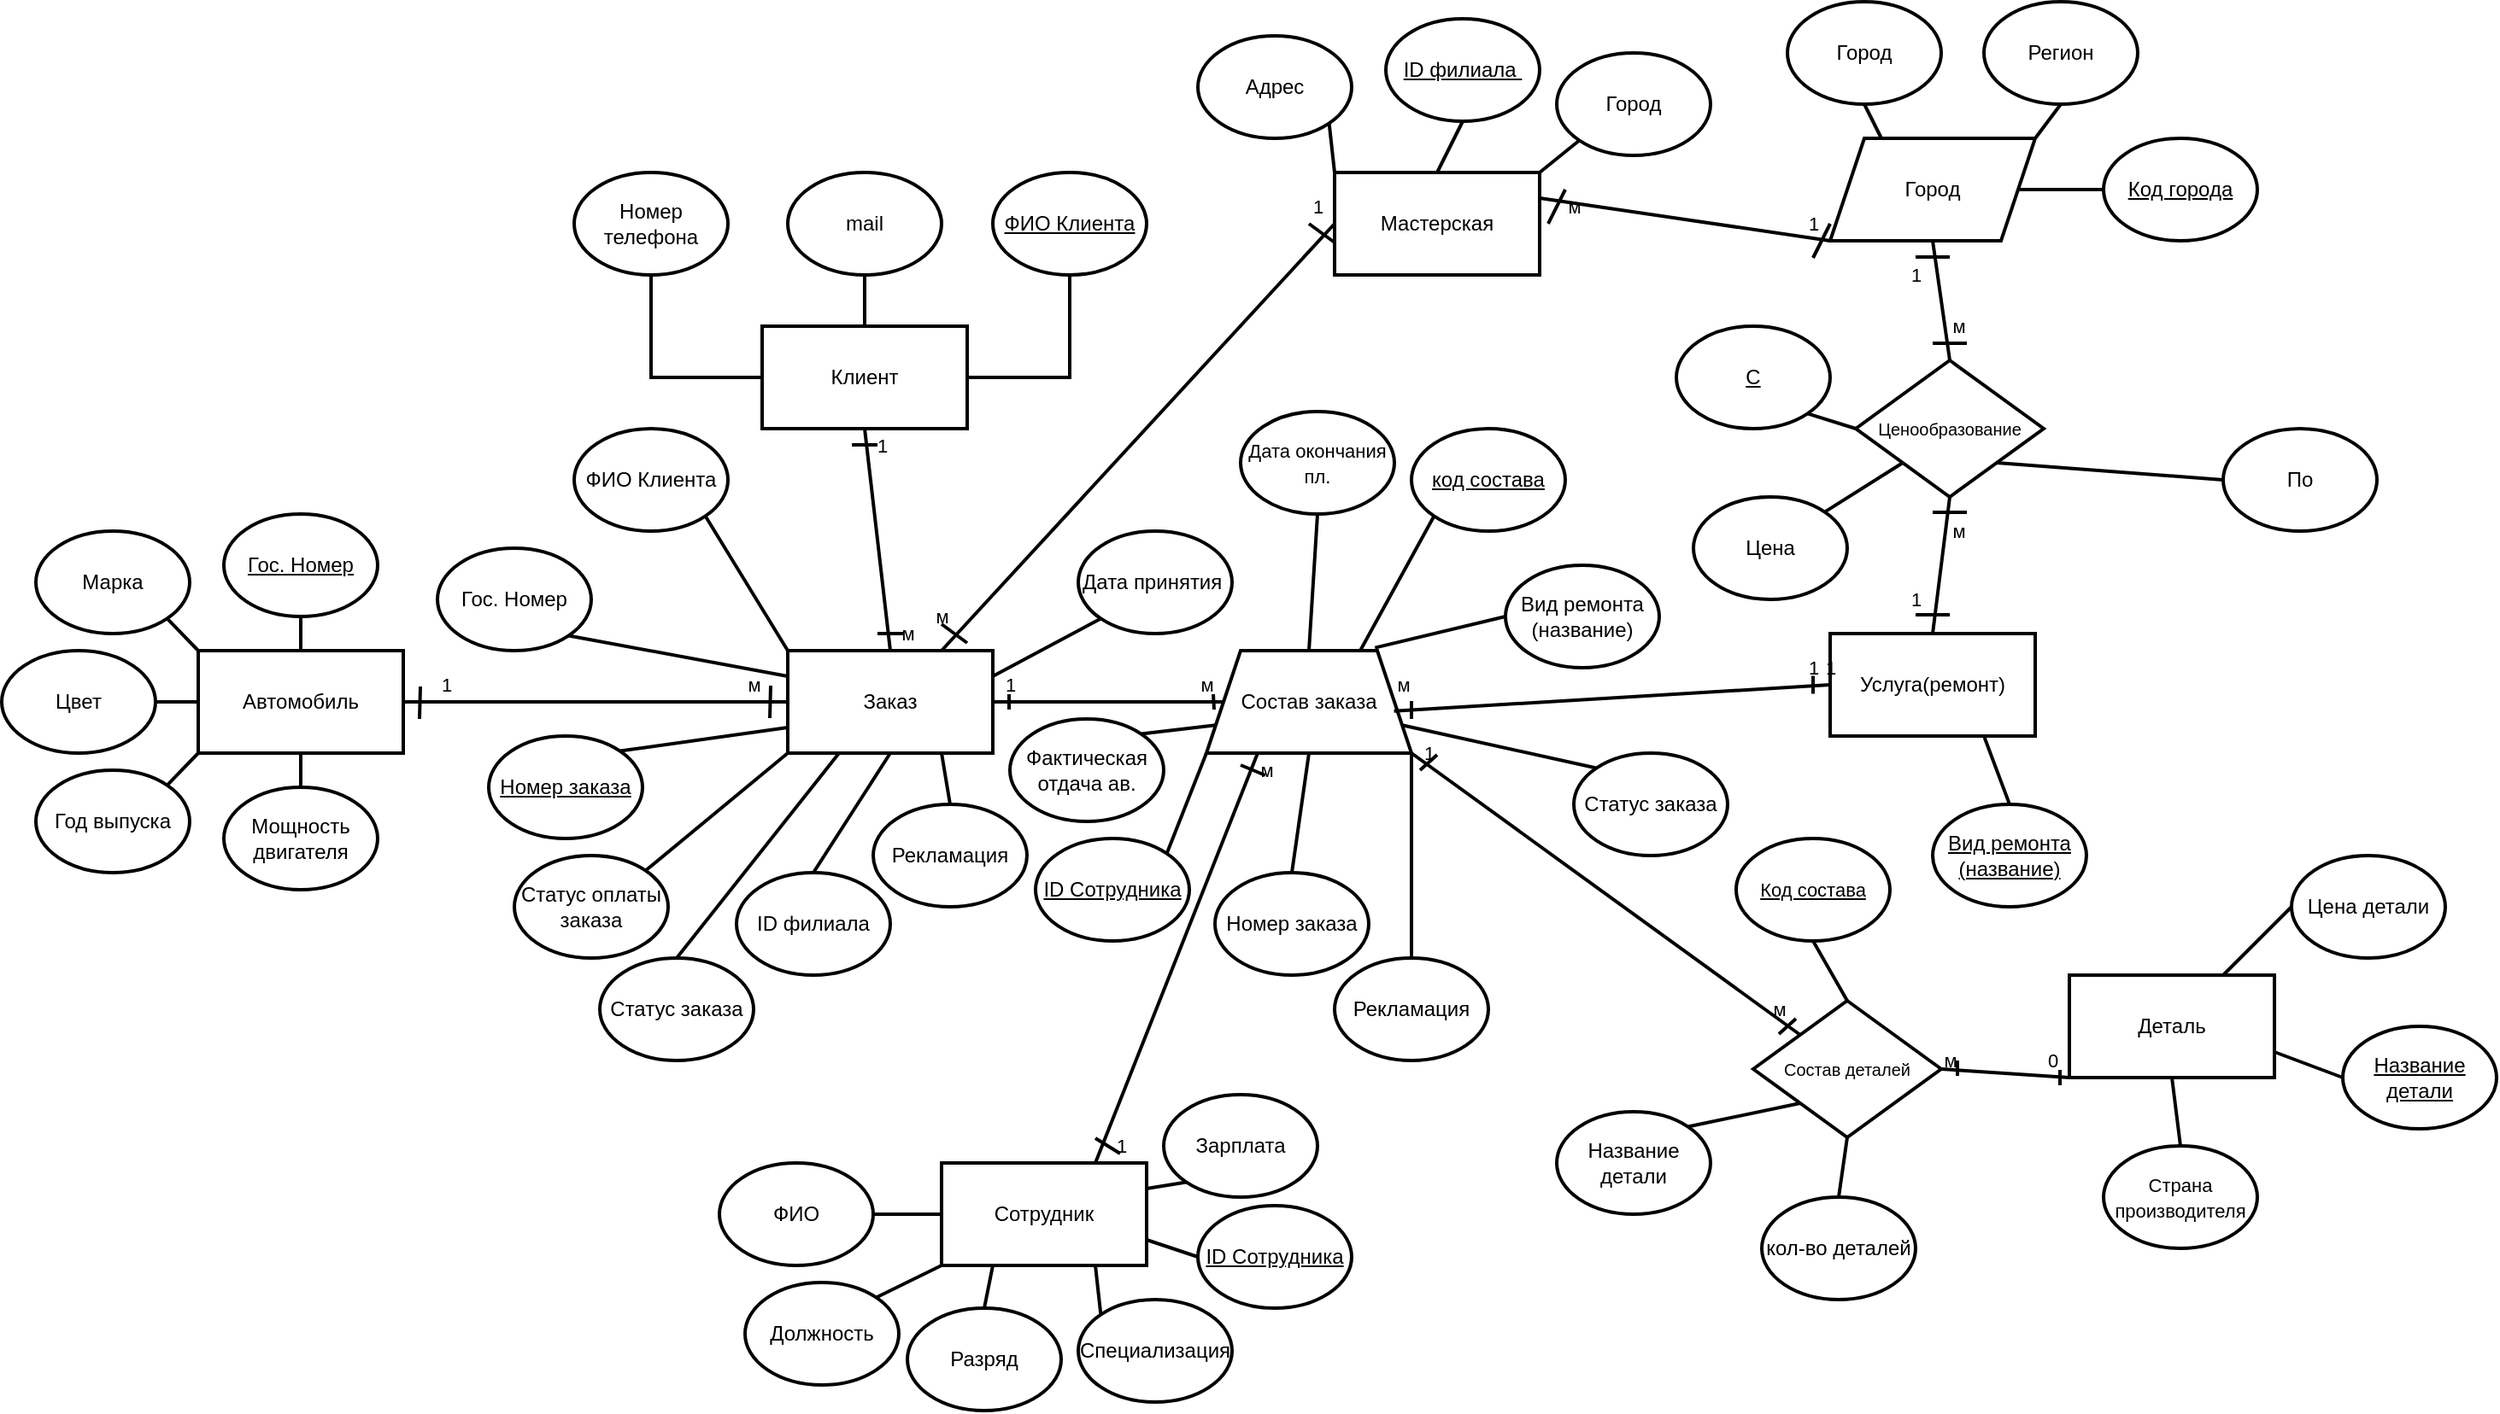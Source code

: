 <mxfile version="15.7.3" type="google"><diagram id="_fT-AKD6yR4ufiMpMmCo" name="Page-1"><mxGraphModel dx="3635" dy="2035" grid="1" gridSize="10" guides="1" tooltips="1" connect="1" arrows="1" fold="1" page="1" pageScale="1" pageWidth="2000" pageHeight="1169" math="0" shadow="0"><root><mxCell id="0"/><mxCell id="1" parent="0"/><mxCell id="IyjNKZu6G293ikxiqcph-1" value="Сотрудник" style="rounded=0;whiteSpace=wrap;html=1;strokeWidth=2;" parent="1" vertex="1"><mxGeometry x="370" y="570" width="120" height="60" as="geometry"/></mxCell><mxCell id="IyjNKZu6G293ikxiqcph-2" value="Автомобиль" style="rounded=0;whiteSpace=wrap;html=1;strokeWidth=2;" parent="1" vertex="1"><mxGeometry x="-65" y="270" width="120" height="60" as="geometry"/></mxCell><mxCell id="IyjNKZu6G293ikxiqcph-3" value="Услуга(ремонт)" style="rounded=0;whiteSpace=wrap;html=1;strokeWidth=2;" parent="1" vertex="1"><mxGeometry x="890" y="260" width="120" height="60" as="geometry"/></mxCell><mxCell id="IyjNKZu6G293ikxiqcph-4" value="Деталь" style="rounded=0;whiteSpace=wrap;html=1;strokeWidth=2;" parent="1" vertex="1"><mxGeometry x="1030" y="460" width="120" height="60" as="geometry"/></mxCell><mxCell id="IyjNKZu6G293ikxiqcph-5" value="Клиент" style="rounded=0;whiteSpace=wrap;html=1;strokeWidth=2;" parent="1" vertex="1"><mxGeometry x="265" y="80" width="120" height="60" as="geometry"/></mxCell><mxCell id="IyjNKZu6G293ikxiqcph-6" value="mail" style="ellipse;whiteSpace=wrap;html=1;strokeWidth=2;" parent="1" vertex="1"><mxGeometry x="280" y="-10" width="90" height="60" as="geometry"/></mxCell><mxCell id="IyjNKZu6G293ikxiqcph-7" value="&lt;u&gt;ФИО Клиента&lt;span style=&quot;color: rgba(0 , 0 , 0 , 0) ; font-family: monospace ; font-size: 0px&quot;&gt;%3CmxGraphModel%3E%3Croot%3E%3CmxCell%20id%3D%220%22%2F%3E%3CmxCell%20id%3D%221%22%20parent%3D%220%22%2F%3E%3CmxCell%20id%3D%222%22%20value%3D%22%22%20style%3D%22ellipse%3BwhiteSpace%3Dwrap%3Bhtml%3D1%3B%22%20vertex%3D%221%22%20parent%3D%221%22%3E%3CmxGeometry%20x%3D%22330%22%20y%3D%2270%22%20width%3D%2290%22%20height%3D%2260%22%20as%3D%22geometry%22%2F%3E%3C%2FmxCell%3E%3C%2Froot%3E%3C%2FmxGraphModel%3E&lt;/span&gt;&lt;/u&gt;" style="ellipse;whiteSpace=wrap;html=1;strokeWidth=2;" parent="1" vertex="1"><mxGeometry x="400" y="-10" width="90" height="60" as="geometry"/></mxCell><mxCell id="IyjNKZu6G293ikxiqcph-8" value="Номер телефона" style="ellipse;whiteSpace=wrap;html=1;strokeWidth=2;" parent="1" vertex="1"><mxGeometry x="155" y="-10" width="90" height="60" as="geometry"/></mxCell><mxCell id="IyjNKZu6G293ikxiqcph-9" value="" style="endArrow=none;html=1;rounded=0;entryX=0.5;entryY=1;entryDx=0;entryDy=0;exitX=1;exitY=0.5;exitDx=0;exitDy=0;strokeWidth=2;" parent="1" source="IyjNKZu6G293ikxiqcph-5" target="IyjNKZu6G293ikxiqcph-7" edge="1"><mxGeometry width="50" height="50" relative="1" as="geometry"><mxPoint x="405" y="100" as="sourcePoint"/><mxPoint x="395" y="110" as="targetPoint"/><Array as="points"><mxPoint x="445" y="110"/></Array></mxGeometry></mxCell><mxCell id="IyjNKZu6G293ikxiqcph-10" value="" style="endArrow=none;html=1;rounded=0;entryX=0.5;entryY=1;entryDx=0;entryDy=0;exitX=0.5;exitY=0;exitDx=0;exitDy=0;strokeWidth=2;" parent="1" source="IyjNKZu6G293ikxiqcph-5" target="IyjNKZu6G293ikxiqcph-6" edge="1"><mxGeometry width="50" height="50" relative="1" as="geometry"><mxPoint x="340" y="70" as="sourcePoint"/><mxPoint x="395" y="110" as="targetPoint"/></mxGeometry></mxCell><mxCell id="IyjNKZu6G293ikxiqcph-11" value="" style="endArrow=none;html=1;rounded=0;entryX=0.5;entryY=1;entryDx=0;entryDy=0;exitX=0;exitY=0.5;exitDx=0;exitDy=0;strokeWidth=2;" parent="1" source="IyjNKZu6G293ikxiqcph-5" target="IyjNKZu6G293ikxiqcph-8" edge="1"><mxGeometry width="50" height="50" relative="1" as="geometry"><mxPoint x="345" y="160" as="sourcePoint"/><mxPoint x="395" y="110" as="targetPoint"/><Array as="points"><mxPoint x="200" y="110"/></Array></mxGeometry></mxCell><mxCell id="IyjNKZu6G293ikxiqcph-12" value="Заказ" style="rounded=0;whiteSpace=wrap;html=1;strokeWidth=2;" parent="1" vertex="1"><mxGeometry x="280" y="270" width="120" height="60" as="geometry"/></mxCell><mxCell id="IyjNKZu6G293ikxiqcph-13" value="Состав заказа" style="shape=trapezoid;perimeter=trapezoidPerimeter;whiteSpace=wrap;html=1;fixedSize=1;strokeWidth=2;" parent="1" vertex="1"><mxGeometry x="525" y="270" width="120" height="60" as="geometry"/></mxCell><mxCell id="IyjNKZu6G293ikxiqcph-14" value="" style="endArrow=none;html=1;rounded=0;entryX=0.5;entryY=1;entryDx=0;entryDy=0;exitX=0.5;exitY=0;exitDx=0;exitDy=0;strokeWidth=2;" parent="1" source="IyjNKZu6G293ikxiqcph-12" target="IyjNKZu6G293ikxiqcph-5" edge="1"><mxGeometry width="50" height="50" relative="1" as="geometry"><mxPoint x="360" y="310" as="sourcePoint"/><mxPoint x="410" y="260" as="targetPoint"/></mxGeometry></mxCell><mxCell id="IyjNKZu6G293ikxiqcph-15" value="&lt;u&gt;ID Сотрудника&lt;/u&gt;" style="ellipse;whiteSpace=wrap;html=1;strokeWidth=2;" parent="1" vertex="1"><mxGeometry x="520" y="595" width="90" height="60" as="geometry"/></mxCell><mxCell id="IyjNKZu6G293ikxiqcph-16" value="ФИО" style="ellipse;whiteSpace=wrap;html=1;strokeWidth=2;" parent="1" vertex="1"><mxGeometry x="240" y="570" width="90" height="60" as="geometry"/></mxCell><mxCell id="IyjNKZu6G293ikxiqcph-17" value="Должность" style="ellipse;whiteSpace=wrap;html=1;strokeWidth=2;" parent="1" vertex="1"><mxGeometry x="255" y="640" width="90" height="60" as="geometry"/></mxCell><mxCell id="IyjNKZu6G293ikxiqcph-18" value="Разряд" style="ellipse;whiteSpace=wrap;html=1;strokeWidth=2;" parent="1" vertex="1"><mxGeometry x="350" y="655" width="90" height="60" as="geometry"/></mxCell><mxCell id="IyjNKZu6G293ikxiqcph-19" value="Специализация" style="ellipse;whiteSpace=wrap;html=1;strokeWidth=2;" parent="1" vertex="1"><mxGeometry x="450" y="650" width="90" height="60" as="geometry"/></mxCell><mxCell id="IyjNKZu6G293ikxiqcph-20" value="" style="endArrow=none;html=1;rounded=0;exitX=0;exitY=0.5;exitDx=0;exitDy=0;entryX=1;entryY=0.5;entryDx=0;entryDy=0;strokeWidth=2;" parent="1" source="IyjNKZu6G293ikxiqcph-1" target="IyjNKZu6G293ikxiqcph-16" edge="1"><mxGeometry width="50" height="50" relative="1" as="geometry"><mxPoint x="540" y="600" as="sourcePoint"/><mxPoint x="590" y="550" as="targetPoint"/></mxGeometry></mxCell><mxCell id="IyjNKZu6G293ikxiqcph-21" value="" style="endArrow=none;html=1;rounded=0;exitX=1;exitY=0.75;exitDx=0;exitDy=0;entryX=0;entryY=0.5;entryDx=0;entryDy=0;strokeWidth=2;" parent="1" source="IyjNKZu6G293ikxiqcph-1" target="IyjNKZu6G293ikxiqcph-15" edge="1"><mxGeometry width="50" height="50" relative="1" as="geometry"><mxPoint x="540" y="600" as="sourcePoint"/><mxPoint x="590" y="550" as="targetPoint"/><Array as="points"/></mxGeometry></mxCell><mxCell id="IyjNKZu6G293ikxiqcph-22" value="" style="endArrow=none;html=1;rounded=0;exitX=0;exitY=1;exitDx=0;exitDy=0;entryX=1;entryY=0;entryDx=0;entryDy=0;strokeWidth=2;" parent="1" source="IyjNKZu6G293ikxiqcph-1" target="IyjNKZu6G293ikxiqcph-17" edge="1"><mxGeometry width="50" height="50" relative="1" as="geometry"><mxPoint x="540" y="600" as="sourcePoint"/><mxPoint x="590" y="550" as="targetPoint"/></mxGeometry></mxCell><mxCell id="IyjNKZu6G293ikxiqcph-23" value="" style="endArrow=none;html=1;rounded=0;exitX=0.5;exitY=0;exitDx=0;exitDy=0;entryX=0.25;entryY=1;entryDx=0;entryDy=0;strokeWidth=2;" parent="1" source="IyjNKZu6G293ikxiqcph-18" target="IyjNKZu6G293ikxiqcph-1" edge="1"><mxGeometry width="50" height="50" relative="1" as="geometry"><mxPoint x="540" y="600" as="sourcePoint"/><mxPoint x="590" y="550" as="targetPoint"/></mxGeometry></mxCell><mxCell id="IyjNKZu6G293ikxiqcph-24" value="" style="endArrow=none;html=1;rounded=0;exitX=0;exitY=0;exitDx=0;exitDy=0;entryX=0.75;entryY=1;entryDx=0;entryDy=0;strokeWidth=2;" parent="1" source="IyjNKZu6G293ikxiqcph-19" target="IyjNKZu6G293ikxiqcph-1" edge="1"><mxGeometry width="50" height="50" relative="1" as="geometry"><mxPoint x="540" y="600" as="sourcePoint"/><mxPoint x="590" y="550" as="targetPoint"/></mxGeometry></mxCell><mxCell id="IyjNKZu6G293ikxiqcph-25" value="" style="endArrow=none;html=1;rounded=0;exitX=0.75;exitY=0;exitDx=0;exitDy=0;entryX=0.25;entryY=1;entryDx=0;entryDy=0;strokeWidth=2;" parent="1" source="IyjNKZu6G293ikxiqcph-1" target="IyjNKZu6G293ikxiqcph-13" edge="1"><mxGeometry width="50" height="50" relative="1" as="geometry"><mxPoint x="350" y="360" as="sourcePoint"/><mxPoint x="400" y="310" as="targetPoint"/></mxGeometry></mxCell><mxCell id="IyjNKZu6G293ikxiqcph-26" value="Мастерская" style="rounded=0;whiteSpace=wrap;html=1;strokeWidth=2;" parent="1" vertex="1"><mxGeometry x="600" y="-10" width="120" height="60" as="geometry"/></mxCell><mxCell id="IyjNKZu6G293ikxiqcph-28" value="&lt;u&gt;ID филиала&amp;nbsp;&lt;/u&gt;" style="ellipse;whiteSpace=wrap;html=1;strokeWidth=2;" parent="1" vertex="1"><mxGeometry x="630" y="-100" width="90" height="60" as="geometry"/></mxCell><mxCell id="IyjNKZu6G293ikxiqcph-29" value="Адрес" style="ellipse;whiteSpace=wrap;html=1;strokeWidth=2;" parent="1" vertex="1"><mxGeometry x="520" y="-90" width="90" height="60" as="geometry"/></mxCell><mxCell id="IyjNKZu6G293ikxiqcph-30" value="Город" style="ellipse;whiteSpace=wrap;html=1;strokeWidth=2;" parent="1" vertex="1"><mxGeometry x="730" y="-80" width="90" height="60" as="geometry"/></mxCell><mxCell id="IyjNKZu6G293ikxiqcph-31" value="" style="endArrow=none;html=1;rounded=0;entryX=1;entryY=1;entryDx=0;entryDy=0;exitX=0;exitY=0;exitDx=0;exitDy=0;strokeWidth=2;" parent="1" source="IyjNKZu6G293ikxiqcph-26" target="IyjNKZu6G293ikxiqcph-29" edge="1"><mxGeometry width="50" height="50" relative="1" as="geometry"><mxPoint x="560" y="100" as="sourcePoint"/><mxPoint x="610" y="50" as="targetPoint"/></mxGeometry></mxCell><mxCell id="IyjNKZu6G293ikxiqcph-32" value="" style="endArrow=none;html=1;rounded=0;entryX=0.5;entryY=1;entryDx=0;entryDy=0;exitX=0.5;exitY=0;exitDx=0;exitDy=0;strokeWidth=2;" parent="1" source="IyjNKZu6G293ikxiqcph-26" target="IyjNKZu6G293ikxiqcph-28" edge="1"><mxGeometry width="50" height="50" relative="1" as="geometry"><mxPoint x="560" y="100" as="sourcePoint"/><mxPoint x="610" y="50" as="targetPoint"/></mxGeometry></mxCell><mxCell id="IyjNKZu6G293ikxiqcph-33" value="" style="endArrow=none;html=1;rounded=0;entryX=0;entryY=1;entryDx=0;entryDy=0;strokeWidth=2;" parent="1" target="IyjNKZu6G293ikxiqcph-30" edge="1"><mxGeometry width="50" height="50" relative="1" as="geometry"><mxPoint x="720" y="-10" as="sourcePoint"/><mxPoint x="610" y="50" as="targetPoint"/></mxGeometry></mxCell><mxCell id="IyjNKZu6G293ikxiqcph-34" value="&lt;font style=&quot;font-size: 10px&quot;&gt;Ценообразование&lt;/font&gt;" style="rhombus;whiteSpace=wrap;html=1;strokeWidth=2;" parent="1" vertex="1"><mxGeometry x="905" y="100" width="110" height="80" as="geometry"/></mxCell><mxCell id="IyjNKZu6G293ikxiqcph-35" value="Дата принятия&amp;nbsp;" style="ellipse;whiteSpace=wrap;html=1;strokeWidth=2;" parent="1" vertex="1"><mxGeometry x="450" y="200" width="90" height="60" as="geometry"/></mxCell><mxCell id="IyjNKZu6G293ikxiqcph-36" value="" style="endArrow=none;html=1;rounded=0;entryX=0;entryY=1;entryDx=0;entryDy=0;exitX=1;exitY=0.25;exitDx=0;exitDy=0;strokeWidth=2;" parent="1" source="IyjNKZu6G293ikxiqcph-12" target="IyjNKZu6G293ikxiqcph-35" edge="1"><mxGeometry width="50" height="50" relative="1" as="geometry"><mxPoint x="400" y="370" as="sourcePoint"/><mxPoint x="450" y="320" as="targetPoint"/></mxGeometry></mxCell><mxCell id="IyjNKZu6G293ikxiqcph-37" value="ФИО Клиента" style="ellipse;whiteSpace=wrap;html=1;strokeWidth=2;" parent="1" vertex="1"><mxGeometry x="155" y="140" width="90" height="60" as="geometry"/></mxCell><mxCell id="IyjNKZu6G293ikxiqcph-38" value="" style="endArrow=none;html=1;rounded=0;exitX=1;exitY=1;exitDx=0;exitDy=0;entryX=0;entryY=0;entryDx=0;entryDy=0;strokeWidth=2;" parent="1" source="IyjNKZu6G293ikxiqcph-37" target="IyjNKZu6G293ikxiqcph-12" edge="1"><mxGeometry width="50" height="50" relative="1" as="geometry"><mxPoint x="470" y="310" as="sourcePoint"/><mxPoint x="520" y="260" as="targetPoint"/></mxGeometry></mxCell><mxCell id="IyjNKZu6G293ikxiqcph-39" value="&lt;u&gt;Гос. Номер&lt;/u&gt;" style="ellipse;whiteSpace=wrap;html=1;strokeWidth=2;" parent="1" vertex="1"><mxGeometry x="-50" y="190" width="90" height="60" as="geometry"/></mxCell><mxCell id="IyjNKZu6G293ikxiqcph-40" value="Марка" style="ellipse;whiteSpace=wrap;html=1;strokeWidth=2;" parent="1" vertex="1"><mxGeometry x="-160" y="200" width="90" height="60" as="geometry"/></mxCell><mxCell id="IyjNKZu6G293ikxiqcph-41" value="Цвет" style="ellipse;whiteSpace=wrap;html=1;strokeWidth=2;" parent="1" vertex="1"><mxGeometry x="-180" y="270" width="90" height="60" as="geometry"/></mxCell><mxCell id="IyjNKZu6G293ikxiqcph-42" value="Мощность двигателя" style="ellipse;whiteSpace=wrap;html=1;strokeWidth=2;" parent="1" vertex="1"><mxGeometry x="-50" y="350" width="90" height="60" as="geometry"/></mxCell><mxCell id="IyjNKZu6G293ikxiqcph-43" value="Год выпуска" style="ellipse;whiteSpace=wrap;html=1;strokeWidth=2;" parent="1" vertex="1"><mxGeometry x="-160" y="340" width="90" height="60" as="geometry"/></mxCell><mxCell id="IyjNKZu6G293ikxiqcph-44" value="" style="endArrow=none;html=1;rounded=0;entryX=0.5;entryY=1;entryDx=0;entryDy=0;exitX=0.5;exitY=0;exitDx=0;exitDy=0;strokeWidth=2;" parent="1" source="IyjNKZu6G293ikxiqcph-2" target="IyjNKZu6G293ikxiqcph-39" edge="1"><mxGeometry width="50" height="50" relative="1" as="geometry"><mxPoint x="10" y="340" as="sourcePoint"/><mxPoint x="60" y="290" as="targetPoint"/></mxGeometry></mxCell><mxCell id="IyjNKZu6G293ikxiqcph-45" value="" style="endArrow=none;html=1;rounded=0;entryX=1;entryY=1;entryDx=0;entryDy=0;exitX=0;exitY=0;exitDx=0;exitDy=0;strokeWidth=2;" parent="1" source="IyjNKZu6G293ikxiqcph-2" target="IyjNKZu6G293ikxiqcph-40" edge="1"><mxGeometry width="50" height="50" relative="1" as="geometry"><mxPoint x="-60" y="251" as="sourcePoint"/><mxPoint x="60" y="290" as="targetPoint"/></mxGeometry></mxCell><mxCell id="IyjNKZu6G293ikxiqcph-46" value="" style="endArrow=none;html=1;rounded=0;entryX=0.5;entryY=1;entryDx=0;entryDy=0;exitX=0.5;exitY=0;exitDx=0;exitDy=0;strokeWidth=2;" parent="1" source="IyjNKZu6G293ikxiqcph-42" target="IyjNKZu6G293ikxiqcph-2" edge="1"><mxGeometry width="50" height="50" relative="1" as="geometry"><mxPoint x="10" y="340" as="sourcePoint"/><mxPoint x="60" y="290" as="targetPoint"/></mxGeometry></mxCell><mxCell id="IyjNKZu6G293ikxiqcph-47" value="" style="endArrow=none;html=1;rounded=0;entryX=1;entryY=0.5;entryDx=0;entryDy=0;exitX=0;exitY=0.5;exitDx=0;exitDy=0;strokeWidth=2;" parent="1" source="IyjNKZu6G293ikxiqcph-2" target="IyjNKZu6G293ikxiqcph-41" edge="1"><mxGeometry width="50" height="50" relative="1" as="geometry"><mxPoint x="10" y="340" as="sourcePoint"/><mxPoint x="60" y="290" as="targetPoint"/></mxGeometry></mxCell><mxCell id="IyjNKZu6G293ikxiqcph-48" value="" style="endArrow=none;html=1;rounded=0;entryX=1;entryY=0;entryDx=0;entryDy=0;exitX=0;exitY=1;exitDx=0;exitDy=0;strokeWidth=2;" parent="1" source="IyjNKZu6G293ikxiqcph-2" target="IyjNKZu6G293ikxiqcph-43" edge="1"><mxGeometry width="50" height="50" relative="1" as="geometry"><mxPoint x="10" y="340" as="sourcePoint"/><mxPoint x="60" y="290" as="targetPoint"/></mxGeometry></mxCell><mxCell id="IyjNKZu6G293ikxiqcph-49" value="Гос. Номер" style="ellipse;whiteSpace=wrap;html=1;strokeWidth=2;" parent="1" vertex="1"><mxGeometry x="75" y="210" width="90" height="60" as="geometry"/></mxCell><mxCell id="IyjNKZu6G293ikxiqcph-50" value="" style="endArrow=none;html=1;rounded=0;entryX=1;entryY=1;entryDx=0;entryDy=0;exitX=0;exitY=0.25;exitDx=0;exitDy=0;strokeWidth=2;" parent="1" source="IyjNKZu6G293ikxiqcph-12" target="IyjNKZu6G293ikxiqcph-49" edge="1"><mxGeometry width="50" height="50" relative="1" as="geometry"><mxPoint x="210" y="340" as="sourcePoint"/><mxPoint x="260" y="290" as="targetPoint"/></mxGeometry></mxCell><mxCell id="IyjNKZu6G293ikxiqcph-51" value="" style="endArrow=none;html=1;rounded=0;exitX=1;exitY=0.5;exitDx=0;exitDy=0;entryX=0;entryY=0.5;entryDx=0;entryDy=0;strokeWidth=2;" parent="1" source="IyjNKZu6G293ikxiqcph-2" target="IyjNKZu6G293ikxiqcph-12" edge="1"><mxGeometry width="50" height="50" relative="1" as="geometry"><mxPoint x="210" y="340" as="sourcePoint"/><mxPoint x="260" y="290" as="targetPoint"/></mxGeometry></mxCell><mxCell id="IyjNKZu6G293ikxiqcph-52" value="Город" style="shape=parallelogram;perimeter=parallelogramPerimeter;whiteSpace=wrap;html=1;fixedSize=1;strokeWidth=2;" parent="1" vertex="1"><mxGeometry x="890" y="-30" width="120" height="60" as="geometry"/></mxCell><mxCell id="IyjNKZu6G293ikxiqcph-53" value="&lt;u&gt;Код города&lt;br&gt;&lt;/u&gt;" style="ellipse;whiteSpace=wrap;html=1;strokeWidth=2;" parent="1" vertex="1"><mxGeometry x="1050" y="-30" width="90" height="60" as="geometry"/></mxCell><mxCell id="IyjNKZu6G293ikxiqcph-54" value="" style="endArrow=none;html=1;rounded=0;entryX=0;entryY=0.5;entryDx=0;entryDy=0;exitX=1;exitY=0.5;exitDx=0;exitDy=0;strokeWidth=2;" parent="1" source="IyjNKZu6G293ikxiqcph-52" target="IyjNKZu6G293ikxiqcph-53" edge="1"><mxGeometry width="50" height="50" relative="1" as="geometry"><mxPoint x="810" y="130" as="sourcePoint"/><mxPoint x="860" y="80" as="targetPoint"/></mxGeometry></mxCell><mxCell id="IyjNKZu6G293ikxiqcph-55" value="" style="endArrow=none;html=1;rounded=0;entryX=0;entryY=1;entryDx=0;entryDy=0;exitX=1;exitY=0.25;exitDx=0;exitDy=0;strokeWidth=2;" parent="1" source="IyjNKZu6G293ikxiqcph-26" target="IyjNKZu6G293ikxiqcph-52" edge="1"><mxGeometry width="50" height="50" relative="1" as="geometry"><mxPoint x="820" y="200" as="sourcePoint"/><mxPoint x="870" y="150" as="targetPoint"/></mxGeometry></mxCell><mxCell id="IyjNKZu6G293ikxiqcph-56" value="&lt;font style=&quot;font-size: 11px&quot;&gt;Дата окончания пл.&lt;/font&gt;" style="ellipse;whiteSpace=wrap;html=1;strokeWidth=2;" parent="1" vertex="1"><mxGeometry x="545" y="130" width="90" height="60" as="geometry"/></mxCell><mxCell id="IyjNKZu6G293ikxiqcph-57" value="Фактическая отдача ав." style="ellipse;whiteSpace=wrap;html=1;strokeWidth=2;" parent="1" vertex="1"><mxGeometry x="410" y="310" width="90" height="60" as="geometry"/></mxCell><mxCell id="IyjNKZu6G293ikxiqcph-58" value="" style="endArrow=none;html=1;rounded=0;fontSize=11;entryX=0.5;entryY=1;entryDx=0;entryDy=0;exitX=0.5;exitY=0;exitDx=0;exitDy=0;strokeWidth=2;" parent="1" source="IyjNKZu6G293ikxiqcph-13" target="IyjNKZu6G293ikxiqcph-56" edge="1"><mxGeometry width="50" height="50" relative="1" as="geometry"><mxPoint x="560" y="320" as="sourcePoint"/><mxPoint x="610" y="270" as="targetPoint"/></mxGeometry></mxCell><mxCell id="IyjNKZu6G293ikxiqcph-59" value="" style="endArrow=none;html=1;rounded=0;fontSize=11;entryX=1;entryY=0;entryDx=0;entryDy=0;exitX=0;exitY=0.75;exitDx=0;exitDy=0;strokeWidth=2;" parent="1" source="IyjNKZu6G293ikxiqcph-13" target="IyjNKZu6G293ikxiqcph-57" edge="1"><mxGeometry width="50" height="50" relative="1" as="geometry"><mxPoint x="560" y="320" as="sourcePoint"/><mxPoint x="610" y="270" as="targetPoint"/></mxGeometry></mxCell><mxCell id="IyjNKZu6G293ikxiqcph-60" value="&lt;u&gt;Вид ремонта (название)&lt;/u&gt;" style="ellipse;whiteSpace=wrap;html=1;strokeWidth=2;" parent="1" vertex="1"><mxGeometry x="950" y="360" width="90" height="60" as="geometry"/></mxCell><mxCell id="IyjNKZu6G293ikxiqcph-61" value="Цена" style="ellipse;whiteSpace=wrap;html=1;strokeWidth=2;" parent="1" vertex="1"><mxGeometry x="810" y="180" width="90" height="60" as="geometry"/></mxCell><mxCell id="IyjNKZu6G293ikxiqcph-62" value="" style="endArrow=none;html=1;rounded=0;fontSize=11;entryX=1;entryY=0;entryDx=0;entryDy=0;exitX=0;exitY=1;exitDx=0;exitDy=0;strokeWidth=2;" parent="1" source="IyjNKZu6G293ikxiqcph-34" target="IyjNKZu6G293ikxiqcph-61" edge="1"><mxGeometry width="50" height="50" relative="1" as="geometry"><mxPoint x="800" y="280" as="sourcePoint"/><mxPoint x="850" y="230" as="targetPoint"/></mxGeometry></mxCell><mxCell id="IyjNKZu6G293ikxiqcph-63" value="" style="endArrow=none;html=1;rounded=0;fontSize=11;entryX=0.5;entryY=0;entryDx=0;entryDy=0;exitX=0.75;exitY=1;exitDx=0;exitDy=0;strokeWidth=2;" parent="1" source="IyjNKZu6G293ikxiqcph-3" target="IyjNKZu6G293ikxiqcph-60" edge="1"><mxGeometry width="50" height="50" relative="1" as="geometry"><mxPoint x="820" y="280" as="sourcePoint"/><mxPoint x="870" y="230" as="targetPoint"/></mxGeometry></mxCell><mxCell id="IyjNKZu6G293ikxiqcph-64" value="Цена детали&lt;span style=&quot;color: rgba(0 , 0 , 0 , 0) ; font-family: monospace ; font-size: 0px&quot;&gt;%3CmxGraphModel%3E%3Croot%3E%3CmxCell%20id%3D%220%22%2F%3E%3CmxCell%20id%3D%221%22%20parent%3D%220%22%2F%3E%3CmxCell%20id%3D%222%22%20value%3D%22%22%20style%3D%22ellipse%3BwhiteSpace%3Dwrap%3Bhtml%3D1%3B%22%20vertex%3D%221%22%20parent%3D%221%22%3E%3CmxGeometry%20x%3D%22330%22%20y%3D%2270%22%20width%3D%2290%22%20height%3D%2260%22%20as%3D%22geometry%22%2F%3E%3C%2FmxCell%3E%3C%2Froot%3E%3C%2FmxGraphModel%3E&lt;/span&gt;" style="ellipse;whiteSpace=wrap;html=1;strokeWidth=2;" parent="1" vertex="1"><mxGeometry x="1160" y="390" width="90" height="60" as="geometry"/></mxCell><mxCell id="IyjNKZu6G293ikxiqcph-65" value="&lt;u&gt;Название детали&lt;/u&gt;" style="ellipse;whiteSpace=wrap;html=1;strokeWidth=2;" parent="1" vertex="1"><mxGeometry x="1190" y="490" width="90" height="60" as="geometry"/></mxCell><mxCell id="IyjNKZu6G293ikxiqcph-66" value="&lt;font style=&quot;font-size: 11px&quot;&gt;Страна производителя&lt;/font&gt;" style="ellipse;whiteSpace=wrap;html=1;strokeWidth=2;" parent="1" vertex="1"><mxGeometry x="1050" y="560" width="90" height="60" as="geometry"/></mxCell><mxCell id="IyjNKZu6G293ikxiqcph-67" value="" style="endArrow=none;html=1;rounded=0;fontSize=11;entryX=0;entryY=0.5;entryDx=0;entryDy=0;exitX=0.75;exitY=0;exitDx=0;exitDy=0;strokeWidth=2;" parent="1" source="IyjNKZu6G293ikxiqcph-4" target="IyjNKZu6G293ikxiqcph-64" edge="1"><mxGeometry width="50" height="50" relative="1" as="geometry"><mxPoint x="1220" y="540" as="sourcePoint"/><mxPoint x="1270" y="490" as="targetPoint"/></mxGeometry></mxCell><mxCell id="IyjNKZu6G293ikxiqcph-68" value="" style="endArrow=none;html=1;rounded=0;fontSize=11;entryX=1;entryY=0.75;entryDx=0;entryDy=0;exitX=0;exitY=0.5;exitDx=0;exitDy=0;strokeWidth=2;" parent="1" source="IyjNKZu6G293ikxiqcph-65" target="IyjNKZu6G293ikxiqcph-4" edge="1"><mxGeometry width="50" height="50" relative="1" as="geometry"><mxPoint x="1220" y="540" as="sourcePoint"/><mxPoint x="1270" y="490" as="targetPoint"/></mxGeometry></mxCell><mxCell id="IyjNKZu6G293ikxiqcph-69" value="" style="endArrow=none;html=1;rounded=0;fontSize=11;entryX=0.5;entryY=1;entryDx=0;entryDy=0;exitX=0.5;exitY=0;exitDx=0;exitDy=0;strokeWidth=2;" parent="1" source="IyjNKZu6G293ikxiqcph-66" target="IyjNKZu6G293ikxiqcph-4" edge="1"><mxGeometry width="50" height="50" relative="1" as="geometry"><mxPoint x="1220" y="540" as="sourcePoint"/><mxPoint x="1270" y="490" as="targetPoint"/></mxGeometry></mxCell><mxCell id="IyjNKZu6G293ikxiqcph-71" value="Номер заказа" style="ellipse;whiteSpace=wrap;html=1;strokeWidth=2;" parent="1" vertex="1"><mxGeometry x="530" y="400" width="90" height="60" as="geometry"/></mxCell><mxCell id="IyjNKZu6G293ikxiqcph-72" value="" style="endArrow=none;html=1;rounded=0;fontSize=11;entryX=0.5;entryY=1;entryDx=0;entryDy=0;exitX=0.5;exitY=0;exitDx=0;exitDy=0;strokeWidth=2;" parent="1" source="IyjNKZu6G293ikxiqcph-71" target="IyjNKZu6G293ikxiqcph-13" edge="1"><mxGeometry width="50" height="50" relative="1" as="geometry"><mxPoint x="550" y="380" as="sourcePoint"/><mxPoint x="600" y="330" as="targetPoint"/></mxGeometry></mxCell><mxCell id="IyjNKZu6G293ikxiqcph-76" value="&lt;u&gt;ID Сотрудника&lt;/u&gt;" style="ellipse;whiteSpace=wrap;html=1;strokeWidth=2;" parent="1" vertex="1"><mxGeometry x="425" y="380" width="90" height="60" as="geometry"/></mxCell><mxCell id="IyjNKZu6G293ikxiqcph-77" value="" style="endArrow=none;html=1;rounded=0;fontSize=11;entryX=0;entryY=1;entryDx=0;entryDy=0;exitX=1;exitY=0;exitDx=0;exitDy=0;strokeWidth=2;" parent="1" source="IyjNKZu6G293ikxiqcph-76" target="IyjNKZu6G293ikxiqcph-13" edge="1"><mxGeometry width="50" height="50" relative="1" as="geometry"><mxPoint x="490" y="440" as="sourcePoint"/><mxPoint x="540" y="390" as="targetPoint"/></mxGeometry></mxCell><mxCell id="IyjNKZu6G293ikxiqcph-78" value="" style="endArrow=none;html=1;rounded=0;fontSize=11;entryX=0;entryY=0.5;entryDx=0;entryDy=0;exitX=1;exitY=0.5;exitDx=0;exitDy=0;strokeWidth=2;" parent="1" source="IyjNKZu6G293ikxiqcph-12" target="IyjNKZu6G293ikxiqcph-13" edge="1"><mxGeometry width="50" height="50" relative="1" as="geometry"><mxPoint x="420" y="330" as="sourcePoint"/><mxPoint x="470" y="280" as="targetPoint"/></mxGeometry></mxCell><mxCell id="IyjNKZu6G293ikxiqcph-79" value="&lt;u&gt;Номер заказа&lt;/u&gt;" style="ellipse;whiteSpace=wrap;html=1;strokeWidth=2;" parent="1" vertex="1"><mxGeometry x="105" y="320" width="90" height="60" as="geometry"/></mxCell><mxCell id="IyjNKZu6G293ikxiqcph-80" value="" style="endArrow=none;html=1;rounded=0;fontSize=11;entryX=0;entryY=0.75;entryDx=0;entryDy=0;exitX=1;exitY=0;exitDx=0;exitDy=0;strokeWidth=2;" parent="1" source="IyjNKZu6G293ikxiqcph-79" target="IyjNKZu6G293ikxiqcph-12" edge="1"><mxGeometry width="50" height="50" relative="1" as="geometry"><mxPoint x="190" y="380" as="sourcePoint"/><mxPoint x="240" y="330" as="targetPoint"/></mxGeometry></mxCell><mxCell id="IyjNKZu6G293ikxiqcph-81" value="" style="endArrow=none;html=1;rounded=0;fontSize=11;entryX=0;entryY=0.5;entryDx=0;entryDy=0;exitX=0.75;exitY=0;exitDx=0;exitDy=0;strokeWidth=2;" parent="1" source="IyjNKZu6G293ikxiqcph-12" target="IyjNKZu6G293ikxiqcph-26" edge="1"><mxGeometry width="50" height="50" relative="1" as="geometry"><mxPoint x="610" y="270" as="sourcePoint"/><mxPoint x="660" y="220" as="targetPoint"/></mxGeometry></mxCell><mxCell id="IyjNKZu6G293ikxiqcph-82" value="ID филиала" style="ellipse;whiteSpace=wrap;html=1;strokeWidth=2;" parent="1" vertex="1"><mxGeometry x="250" y="400" width="90" height="60" as="geometry"/></mxCell><mxCell id="IyjNKZu6G293ikxiqcph-83" value="" style="endArrow=none;html=1;rounded=0;fontSize=11;exitX=0.5;exitY=0;exitDx=0;exitDy=0;entryX=0.5;entryY=1;entryDx=0;entryDy=0;strokeWidth=2;" parent="1" source="IyjNKZu6G293ikxiqcph-82" target="IyjNKZu6G293ikxiqcph-12" edge="1"><mxGeometry width="50" height="50" relative="1" as="geometry"><mxPoint x="380" y="350" as="sourcePoint"/><mxPoint x="430" y="300" as="targetPoint"/></mxGeometry></mxCell><mxCell id="IyjNKZu6G293ikxiqcph-86" value="Вид ремонта (название)" style="ellipse;whiteSpace=wrap;html=1;strokeWidth=2;" parent="1" vertex="1"><mxGeometry x="700" y="220" width="90" height="60" as="geometry"/></mxCell><mxCell id="IyjNKZu6G293ikxiqcph-87" value="" style="endArrow=none;html=1;rounded=0;fontSize=11;entryX=0;entryY=0.5;entryDx=0;entryDy=0;exitX=0.822;exitY=-0.028;exitDx=0;exitDy=0;exitPerimeter=0;strokeWidth=2;" parent="1" source="IyjNKZu6G293ikxiqcph-13" target="IyjNKZu6G293ikxiqcph-86" edge="1"><mxGeometry width="50" height="50" relative="1" as="geometry"><mxPoint x="770" y="280" as="sourcePoint"/><mxPoint x="820" y="230" as="targetPoint"/></mxGeometry></mxCell><mxCell id="IyjNKZu6G293ikxiqcph-88" value="" style="endArrow=none;html=1;rounded=0;fontSize=11;entryX=0.5;entryY=1;entryDx=0;entryDy=0;exitX=0.5;exitY=0;exitDx=0;exitDy=0;strokeWidth=2;" parent="1" source="IyjNKZu6G293ikxiqcph-34" target="IyjNKZu6G293ikxiqcph-52" edge="1"><mxGeometry width="50" height="50" relative="1" as="geometry"><mxPoint x="810" y="220" as="sourcePoint"/><mxPoint x="860" y="170" as="targetPoint"/></mxGeometry></mxCell><mxCell id="IyjNKZu6G293ikxiqcph-92" value="&lt;u&gt;С&lt;/u&gt;" style="ellipse;whiteSpace=wrap;html=1;strokeWidth=2;" parent="1" vertex="1"><mxGeometry x="800" y="80" width="90" height="60" as="geometry"/></mxCell><mxCell id="IyjNKZu6G293ikxiqcph-93" value="По" style="ellipse;whiteSpace=wrap;html=1;strokeWidth=2;" parent="1" vertex="1"><mxGeometry x="1120" y="140" width="90" height="60" as="geometry"/></mxCell><mxCell id="IyjNKZu6G293ikxiqcph-94" value="" style="endArrow=none;html=1;rounded=0;fontSize=11;entryX=0;entryY=0.5;entryDx=0;entryDy=0;exitX=1;exitY=1;exitDx=0;exitDy=0;strokeWidth=2;" parent="1" source="IyjNKZu6G293ikxiqcph-34" target="IyjNKZu6G293ikxiqcph-93" edge="1"><mxGeometry width="50" height="50" relative="1" as="geometry"><mxPoint x="810" y="190" as="sourcePoint"/><mxPoint x="860" y="140" as="targetPoint"/></mxGeometry></mxCell><mxCell id="IyjNKZu6G293ikxiqcph-95" value="" style="endArrow=none;html=1;rounded=0;fontSize=11;entryX=1;entryY=1;entryDx=0;entryDy=0;exitX=0;exitY=0.5;exitDx=0;exitDy=0;strokeWidth=2;" parent="1" source="IyjNKZu6G293ikxiqcph-34" target="IyjNKZu6G293ikxiqcph-92" edge="1"><mxGeometry width="50" height="50" relative="1" as="geometry"><mxPoint x="810" y="190" as="sourcePoint"/><mxPoint x="860" y="140" as="targetPoint"/></mxGeometry></mxCell><mxCell id="IyjNKZu6G293ikxiqcph-98" value="" style="endArrow=none;html=1;rounded=0;fontSize=11;entryX=0.5;entryY=1;entryDx=0;entryDy=0;exitX=0.5;exitY=0;exitDx=0;exitDy=0;strokeWidth=2;" parent="1" source="IyjNKZu6G293ikxiqcph-3" target="IyjNKZu6G293ikxiqcph-34" edge="1"><mxGeometry width="50" height="50" relative="1" as="geometry"><mxPoint x="990" y="260" as="sourcePoint"/><mxPoint x="860" y="140" as="targetPoint"/><Array as="points"/></mxGeometry></mxCell><mxCell id="IyjNKZu6G293ikxiqcph-99" value="1" style="text;html=1;align=center;verticalAlign=middle;resizable=0;points=[];autosize=1;strokeColor=none;fillColor=none;fontSize=11;strokeWidth=2;" parent="1" vertex="1"><mxGeometry x="70" y="280" width="20" height="20" as="geometry"/></mxCell><mxCell id="IyjNKZu6G293ikxiqcph-100" value="м" style="text;html=1;align=center;verticalAlign=middle;resizable=0;points=[];autosize=1;strokeColor=none;fillColor=none;fontSize=11;strokeWidth=2;" parent="1" vertex="1"><mxGeometry x="250" y="280" width="20" height="20" as="geometry"/></mxCell><mxCell id="IyjNKZu6G293ikxiqcph-101" value="1" style="text;html=1;align=center;verticalAlign=middle;resizable=0;points=[];autosize=1;strokeColor=none;fillColor=none;fontSize=11;strokeWidth=2;" parent="1" vertex="1"><mxGeometry x="325" y="140" width="20" height="20" as="geometry"/></mxCell><mxCell id="IyjNKZu6G293ikxiqcph-102" value="м" style="text;html=1;align=center;verticalAlign=middle;resizable=0;points=[];autosize=1;strokeColor=none;fillColor=none;fontSize=11;strokeWidth=2;" parent="1" vertex="1"><mxGeometry x="340" y="250" width="20" height="20" as="geometry"/></mxCell><mxCell id="IyjNKZu6G293ikxiqcph-103" value="м" style="text;html=1;align=center;verticalAlign=middle;resizable=0;points=[];autosize=1;strokeColor=none;fillColor=none;fontSize=11;strokeWidth=2;" parent="1" vertex="1"><mxGeometry x="550" y="330" width="20" height="20" as="geometry"/></mxCell><mxCell id="IyjNKZu6G293ikxiqcph-104" value="1" style="text;html=1;align=center;verticalAlign=middle;resizable=0;points=[];autosize=1;strokeColor=none;fillColor=none;fontSize=11;strokeWidth=2;" parent="1" vertex="1"><mxGeometry x="465" y="550" width="20" height="20" as="geometry"/></mxCell><mxCell id="IyjNKZu6G293ikxiqcph-108" value="м" style="text;html=1;align=center;verticalAlign=middle;resizable=0;points=[];autosize=1;strokeColor=none;fillColor=none;fontSize=11;strokeWidth=2;" parent="1" vertex="1"><mxGeometry x="630" y="280" width="20" height="20" as="geometry"/></mxCell><mxCell id="IyjNKZu6G293ikxiqcph-109" value="м" style="text;html=1;align=center;verticalAlign=middle;resizable=0;points=[];autosize=1;strokeColor=none;fillColor=none;fontSize=11;strokeWidth=2;" parent="1" vertex="1"><mxGeometry x="730" width="20" height="20" as="geometry"/></mxCell><mxCell id="IyjNKZu6G293ikxiqcph-110" value="1" style="text;html=1;align=center;verticalAlign=middle;resizable=0;points=[];autosize=1;strokeColor=none;fillColor=none;fontSize=11;strokeWidth=2;" parent="1" vertex="1"><mxGeometry x="580" width="20" height="20" as="geometry"/></mxCell><mxCell id="IyjNKZu6G293ikxiqcph-111" value="м" style="text;html=1;align=center;verticalAlign=middle;resizable=0;points=[];autosize=1;strokeColor=none;fillColor=none;fontSize=11;strokeWidth=2;" parent="1" vertex="1"><mxGeometry x="360" y="240" width="20" height="20" as="geometry"/></mxCell><mxCell id="IyjNKZu6G293ikxiqcph-112" value="1" style="text;html=1;align=center;verticalAlign=middle;resizable=0;points=[];autosize=1;strokeColor=none;fillColor=none;fontSize=11;strokeWidth=2;" parent="1" vertex="1"><mxGeometry x="870" y="10" width="20" height="20" as="geometry"/></mxCell><mxCell id="IyjNKZu6G293ikxiqcph-114" value="м" style="text;html=1;align=center;verticalAlign=middle;resizable=0;points=[];autosize=1;strokeColor=none;fillColor=none;fontSize=11;strokeWidth=2;" parent="1" vertex="1"><mxGeometry x="955" y="70" width="20" height="20" as="geometry"/></mxCell><mxCell id="_jaio0R8DiTCQSxLKwfH-1" value="Зарплата" style="ellipse;whiteSpace=wrap;html=1;strokeWidth=2;" parent="1" vertex="1"><mxGeometry x="500" y="530" width="90" height="60" as="geometry"/></mxCell><mxCell id="_jaio0R8DiTCQSxLKwfH-2" value="" style="endArrow=none;html=1;rounded=0;strokeWidth=2;entryX=0;entryY=1;entryDx=0;entryDy=0;exitX=1;exitY=0.25;exitDx=0;exitDy=0;" parent="1" source="IyjNKZu6G293ikxiqcph-1" target="_jaio0R8DiTCQSxLKwfH-1" edge="1"><mxGeometry width="50" height="50" relative="1" as="geometry"><mxPoint x="630" y="460" as="sourcePoint"/><mxPoint x="680" y="410" as="targetPoint"/></mxGeometry></mxCell><mxCell id="yejjitliNK98yd1nPaxI-4" value="Статус заказа" style="ellipse;whiteSpace=wrap;html=1;strokeWidth=2;" parent="1" vertex="1"><mxGeometry x="170" y="450" width="90" height="60" as="geometry"/></mxCell><mxCell id="yejjitliNK98yd1nPaxI-8" value="Статус оплаты заказа" style="ellipse;whiteSpace=wrap;html=1;strokeWidth=2;" parent="1" vertex="1"><mxGeometry x="120" y="390" width="90" height="60" as="geometry"/></mxCell><mxCell id="yejjitliNK98yd1nPaxI-9" value="" style="endArrow=none;html=1;rounded=0;fontSize=11;entryX=1;entryY=0;entryDx=0;entryDy=0;exitX=0;exitY=1;exitDx=0;exitDy=0;strokeWidth=2;" parent="1" source="IyjNKZu6G293ikxiqcph-12" target="yejjitliNK98yd1nPaxI-8" edge="1"><mxGeometry width="50" height="50" relative="1" as="geometry"><mxPoint x="191.82" y="338.787" as="sourcePoint"/><mxPoint x="290" y="325" as="targetPoint"/></mxGeometry></mxCell><mxCell id="yejjitliNK98yd1nPaxI-15" value="" style="endArrow=none;html=1;rounded=0;fontSize=11;entryX=0.5;entryY=0;entryDx=0;entryDy=0;strokeWidth=2;exitX=0.25;exitY=1;exitDx=0;exitDy=0;" parent="1" source="IyjNKZu6G293ikxiqcph-12" target="yejjitliNK98yd1nPaxI-4" edge="1"><mxGeometry width="50" height="50" relative="1" as="geometry"><mxPoint x="105" y="485" as="sourcePoint"/><mxPoint x="71.82" y="593.787" as="targetPoint"/></mxGeometry></mxCell><mxCell id="IyjNKZu6G293ikxiqcph-107" value="1" style="text;html=1;align=center;verticalAlign=middle;resizable=0;points=[];autosize=1;strokeColor=none;fillColor=none;fontSize=11;strokeWidth=2;" parent="1" vertex="1"><mxGeometry x="880" y="270" width="20" height="20" as="geometry"/></mxCell><mxCell id="yejjitliNK98yd1nPaxI-16" value="" style="endArrow=none;html=1;rounded=0;fontSize=11;exitX=0;exitY=0.5;exitDx=0;exitDy=0;strokeWidth=2;entryX=0.24;entryY=1.27;entryDx=0;entryDy=0;entryPerimeter=0;" parent="1" source="IyjNKZu6G293ikxiqcph-3" target="IyjNKZu6G293ikxiqcph-108" edge="1"><mxGeometry width="50" height="50" relative="1" as="geometry"><mxPoint x="885" y="320" as="sourcePoint"/><mxPoint x="830" y="320" as="targetPoint"/></mxGeometry></mxCell><mxCell id="yejjitliNK98yd1nPaxI-20" value="Рекламация" style="ellipse;whiteSpace=wrap;html=1;strokeWidth=2;" parent="1" vertex="1"><mxGeometry x="600" y="450" width="90" height="60" as="geometry"/></mxCell><mxCell id="yejjitliNK98yd1nPaxI-21" value="Статус заказа" style="ellipse;whiteSpace=wrap;html=1;strokeWidth=2;" parent="1" vertex="1"><mxGeometry x="740" y="330" width="90" height="60" as="geometry"/></mxCell><mxCell id="yejjitliNK98yd1nPaxI-22" value="" style="endArrow=none;html=1;rounded=0;fontSize=11;exitX=1;exitY=1;exitDx=0;exitDy=0;entryX=0.5;entryY=0;entryDx=0;entryDy=0;strokeWidth=2;" parent="1" source="IyjNKZu6G293ikxiqcph-13" target="yejjitliNK98yd1nPaxI-20" edge="1"><mxGeometry width="50" height="50" relative="1" as="geometry"><mxPoint x="830" y="330" as="sourcePoint"/><mxPoint x="644" y="315" as="targetPoint"/></mxGeometry></mxCell><mxCell id="yejjitliNK98yd1nPaxI-23" value="" style="endArrow=none;html=1;rounded=0;fontSize=11;exitX=1;exitY=0.75;exitDx=0;exitDy=0;entryX=0;entryY=0;entryDx=0;entryDy=0;strokeWidth=2;" parent="1" source="IyjNKZu6G293ikxiqcph-13" target="yejjitliNK98yd1nPaxI-21" edge="1"><mxGeometry width="50" height="50" relative="1" as="geometry"><mxPoint x="840" y="340" as="sourcePoint"/><mxPoint x="654" y="325" as="targetPoint"/></mxGeometry></mxCell><mxCell id="yejjitliNK98yd1nPaxI-26" value="Рекламация" style="ellipse;whiteSpace=wrap;html=1;strokeWidth=2;" parent="1" vertex="1"><mxGeometry x="330" y="360" width="90" height="60" as="geometry"/></mxCell><mxCell id="yejjitliNK98yd1nPaxI-27" value="" style="endArrow=none;html=1;rounded=0;fontSize=11;exitX=0.75;exitY=1;exitDx=0;exitDy=0;entryX=0.5;entryY=0;entryDx=0;entryDy=0;strokeWidth=2;" parent="1" source="IyjNKZu6G293ikxiqcph-12" target="yejjitliNK98yd1nPaxI-26" edge="1"><mxGeometry width="50" height="50" relative="1" as="geometry"><mxPoint x="655" y="340" as="sourcePoint"/><mxPoint x="688.18" y="408.787" as="targetPoint"/></mxGeometry></mxCell><mxCell id="Vbs_iwrkWUgaRgjQuCAe-2" value="" style="endArrow=none;html=1;rounded=0;fontSize=11;exitX=1;exitY=1;exitDx=0;exitDy=0;entryX=0;entryY=0;entryDx=0;entryDy=0;strokeWidth=2;" parent="1" source="IyjNKZu6G293ikxiqcph-13" target="1k0n36PgykJf7IKemNiJ-1" edge="1"><mxGeometry width="50" height="50" relative="1" as="geometry"><mxPoint x="655" y="340" as="sourcePoint"/><mxPoint x="870" y="495" as="targetPoint"/></mxGeometry></mxCell><mxCell id="Vbs_iwrkWUgaRgjQuCAe-3" value="" style="endArrow=none;html=1;rounded=0;fontSize=11;exitX=1;exitY=0.5;exitDx=0;exitDy=0;entryX=0;entryY=1;entryDx=0;entryDy=0;strokeWidth=2;" parent="1" source="1k0n36PgykJf7IKemNiJ-1" target="IyjNKZu6G293ikxiqcph-4" edge="1"><mxGeometry width="50" height="50" relative="1" as="geometry"><mxPoint x="930" y="515" as="sourcePoint"/><mxPoint x="695" y="430" as="targetPoint"/></mxGeometry></mxCell><mxCell id="Vbs_iwrkWUgaRgjQuCAe-5" value="кол-во деталей" style="ellipse;whiteSpace=wrap;html=1;strokeWidth=2;" parent="1" vertex="1"><mxGeometry x="850" y="590" width="90" height="60" as="geometry"/></mxCell><mxCell id="Vbs_iwrkWUgaRgjQuCAe-6" value="&lt;u&gt;код состава&lt;/u&gt;" style="ellipse;whiteSpace=wrap;html=1;strokeWidth=2;" parent="1" vertex="1"><mxGeometry x="645" y="140" width="90" height="60" as="geometry"/></mxCell><mxCell id="Vbs_iwrkWUgaRgjQuCAe-7" value="" style="endArrow=none;html=1;rounded=0;fontSize=11;entryX=0;entryY=1;entryDx=0;entryDy=0;exitX=0.75;exitY=0;exitDx=0;exitDy=0;strokeWidth=2;" parent="1" source="IyjNKZu6G293ikxiqcph-13" target="Vbs_iwrkWUgaRgjQuCAe-6" edge="1"><mxGeometry width="50" height="50" relative="1" as="geometry"><mxPoint x="601.2" y="273.4" as="sourcePoint"/><mxPoint x="710" y="260" as="targetPoint"/></mxGeometry></mxCell><mxCell id="1k0n36PgykJf7IKemNiJ-1" value="&lt;span style=&quot;font-size: 10px&quot;&gt;Состав деталей&lt;/span&gt;" style="rhombus;whiteSpace=wrap;html=1;strokeWidth=2;" parent="1" vertex="1"><mxGeometry x="845" y="475" width="110" height="80" as="geometry"/></mxCell><mxCell id="1k0n36PgykJf7IKemNiJ-2" value="" style="endArrow=none;html=1;rounded=0;fontSize=11;exitX=0.5;exitY=1;exitDx=0;exitDy=0;entryX=0.5;entryY=0;entryDx=0;entryDy=0;strokeWidth=2;" parent="1" source="1k0n36PgykJf7IKemNiJ-1" target="Vbs_iwrkWUgaRgjQuCAe-5" edge="1"><mxGeometry width="50" height="50" relative="1" as="geometry"><mxPoint x="655" y="340" as="sourcePoint"/><mxPoint x="882.5" y="505" as="targetPoint"/></mxGeometry></mxCell><mxCell id="1k0n36PgykJf7IKemNiJ-3" value="1" style="text;html=1;align=center;verticalAlign=middle;resizable=0;points=[];autosize=1;strokeColor=none;fillColor=none;fontSize=11;strokeWidth=2;" parent="1" vertex="1"><mxGeometry x="645" y="320" width="20" height="20" as="geometry"/></mxCell><mxCell id="1k0n36PgykJf7IKemNiJ-4" value="м" style="text;html=1;align=center;verticalAlign=middle;resizable=0;points=[];autosize=1;strokeColor=none;fillColor=none;fontSize=11;strokeWidth=2;" parent="1" vertex="1"><mxGeometry x="850" y="470" width="20" height="20" as="geometry"/></mxCell><mxCell id="1k0n36PgykJf7IKemNiJ-5" value="Название детали" style="ellipse;whiteSpace=wrap;html=1;strokeWidth=2;" parent="1" vertex="1"><mxGeometry x="730" y="540" width="90" height="60" as="geometry"/></mxCell><mxCell id="1k0n36PgykJf7IKemNiJ-6" value="" style="endArrow=none;html=1;rounded=0;fontSize=11;exitX=0;exitY=1;exitDx=0;exitDy=0;entryX=1;entryY=0;entryDx=0;entryDy=0;strokeWidth=2;" parent="1" source="1k0n36PgykJf7IKemNiJ-1" target="1k0n36PgykJf7IKemNiJ-5" edge="1"><mxGeometry width="50" height="50" relative="1" as="geometry"><mxPoint x="655" y="340" as="sourcePoint"/><mxPoint x="882.5" y="505" as="targetPoint"/></mxGeometry></mxCell><mxCell id="iWraU-vV_nYsv2450IUX-1" value="Регион" style="ellipse;whiteSpace=wrap;html=1;strokeWidth=2;" parent="1" vertex="1"><mxGeometry x="980" y="-110" width="90" height="60" as="geometry"/></mxCell><mxCell id="iWraU-vV_nYsv2450IUX-2" value="Город" style="ellipse;whiteSpace=wrap;html=1;strokeWidth=2;" parent="1" vertex="1"><mxGeometry x="865" y="-110" width="90" height="60" as="geometry"/></mxCell><mxCell id="iWraU-vV_nYsv2450IUX-3" value="" style="endArrow=none;html=1;rounded=0;fontSize=11;entryX=0.5;entryY=1;entryDx=0;entryDy=0;exitX=1;exitY=0;exitDx=0;exitDy=0;strokeWidth=2;" parent="1" source="IyjNKZu6G293ikxiqcph-52" target="iWraU-vV_nYsv2450IUX-1" edge="1"><mxGeometry width="50" height="50" relative="1" as="geometry"><mxPoint x="997.5" y="170" as="sourcePoint"/><mxPoint x="1130.0" y="180" as="targetPoint"/></mxGeometry></mxCell><mxCell id="iWraU-vV_nYsv2450IUX-4" value="" style="endArrow=none;html=1;rounded=0;fontSize=11;entryX=0.5;entryY=1;entryDx=0;entryDy=0;exitX=0.25;exitY=0;exitDx=0;exitDy=0;strokeWidth=2;" parent="1" source="IyjNKZu6G293ikxiqcph-52" target="iWraU-vV_nYsv2450IUX-2" edge="1"><mxGeometry width="50" height="50" relative="1" as="geometry"><mxPoint x="1007.5" y="180" as="sourcePoint"/><mxPoint x="1140.0" y="190" as="targetPoint"/></mxGeometry></mxCell><mxCell id="iWraU-vV_nYsv2450IUX-5" value="&lt;font style=&quot;font-size: 11px&quot;&gt;&lt;u&gt;Код состава&lt;/u&gt;&lt;/font&gt;" style="ellipse;whiteSpace=wrap;html=1;strokeWidth=2;" parent="1" vertex="1"><mxGeometry x="835" y="380" width="90" height="60" as="geometry"/></mxCell><mxCell id="iWraU-vV_nYsv2450IUX-6" value="" style="endArrow=none;html=1;rounded=0;fontSize=11;exitX=0.5;exitY=1;exitDx=0;exitDy=0;entryX=0.5;entryY=0;entryDx=0;entryDy=0;strokeWidth=2;" parent="1" source="iWraU-vV_nYsv2450IUX-5" target="1k0n36PgykJf7IKemNiJ-1" edge="1"><mxGeometry width="50" height="50" relative="1" as="geometry"><mxPoint x="910" y="565" as="sourcePoint"/><mxPoint x="905" y="600" as="targetPoint"/></mxGeometry></mxCell><mxCell id="iWraU-vV_nYsv2450IUX-7" value="м" style="text;html=1;align=center;verticalAlign=middle;resizable=0;points=[];autosize=1;strokeColor=none;fillColor=none;fontSize=11;strokeWidth=2;" parent="1" vertex="1"><mxGeometry x="515" y="280" width="20" height="20" as="geometry"/></mxCell><mxCell id="iWraU-vV_nYsv2450IUX-9" value="1" style="text;html=1;align=center;verticalAlign=middle;resizable=0;points=[];autosize=1;strokeColor=none;fillColor=none;fontSize=11;strokeWidth=2;" parent="1" vertex="1"><mxGeometry x="400" y="280" width="20" height="20" as="geometry"/></mxCell><mxCell id="iWraU-vV_nYsv2450IUX-10" value="м" style="text;html=1;align=center;verticalAlign=middle;resizable=0;points=[];autosize=1;strokeColor=none;fillColor=none;fontSize=11;strokeWidth=2;" parent="1" vertex="1"><mxGeometry x="950" y="500" width="20" height="20" as="geometry"/></mxCell><mxCell id="iWraU-vV_nYsv2450IUX-11" value="0" style="text;html=1;align=center;verticalAlign=middle;resizable=0;points=[];autosize=1;strokeColor=none;fillColor=none;fontSize=11;strokeWidth=2;" parent="1" vertex="1"><mxGeometry x="1010" y="500" width="20" height="20" as="geometry"/></mxCell><mxCell id="iWraU-vV_nYsv2450IUX-12" value="1" style="text;html=1;align=center;verticalAlign=middle;resizable=0;points=[];autosize=1;strokeColor=none;fillColor=none;fontSize=11;strokeWidth=2;" parent="1" vertex="1"><mxGeometry x="870" y="270" width="20" height="20" as="geometry"/></mxCell><mxCell id="iWraU-vV_nYsv2450IUX-13" value="1" style="text;html=1;align=center;verticalAlign=middle;resizable=0;points=[];autosize=1;strokeColor=none;fillColor=none;fontSize=11;strokeWidth=2;" parent="1" vertex="1"><mxGeometry x="930" y="230" width="20" height="20" as="geometry"/></mxCell><mxCell id="iWraU-vV_nYsv2450IUX-15" value="1" style="text;html=1;align=center;verticalAlign=middle;resizable=0;points=[];autosize=1;strokeColor=none;fillColor=none;fontSize=11;strokeWidth=2;" parent="1" vertex="1"><mxGeometry x="930" y="40" width="20" height="20" as="geometry"/></mxCell><mxCell id="iWraU-vV_nYsv2450IUX-16" value="м" style="text;html=1;align=center;verticalAlign=middle;resizable=0;points=[];autosize=1;strokeColor=none;fillColor=none;fontSize=11;strokeWidth=2;" parent="1" vertex="1"><mxGeometry x="955" y="190" width="20" height="20" as="geometry"/></mxCell><mxCell id="5J47I83INNrNX7X-j_hd-3" value="" style="endArrow=none;html=1;rounded=0;strokeWidth=2;" parent="1" edge="1"><mxGeometry width="50" height="50" relative="1" as="geometry"><mxPoint x="64.5" y="310" as="sourcePoint"/><mxPoint x="65" y="291" as="targetPoint"/><Array as="points"/></mxGeometry></mxCell><mxCell id="5J47I83INNrNX7X-j_hd-4" value="" style="endArrow=none;html=1;rounded=0;strokeWidth=2;" parent="1" edge="1"><mxGeometry width="50" height="50" relative="1" as="geometry"><mxPoint x="269.5" y="309.5" as="sourcePoint"/><mxPoint x="270" y="290.5" as="targetPoint"/><Array as="points"/></mxGeometry></mxCell><mxCell id="5J47I83INNrNX7X-j_hd-5" value="" style="endArrow=none;html=1;rounded=0;strokeWidth=2;" parent="1" edge="1"><mxGeometry width="50" height="50" relative="1" as="geometry"><mxPoint x="332.5" y="149.5" as="sourcePoint"/><mxPoint x="317.5" y="149.5" as="targetPoint"/><Array as="points"/></mxGeometry></mxCell><mxCell id="5J47I83INNrNX7X-j_hd-6" value="" style="endArrow=none;html=1;rounded=0;strokeWidth=2;" parent="1" edge="1"><mxGeometry width="50" height="50" relative="1" as="geometry"><mxPoint x="332.5" y="260" as="sourcePoint"/><mxPoint x="347.5" y="260" as="targetPoint"/><Array as="points"/></mxGeometry></mxCell><mxCell id="5J47I83INNrNX7X-j_hd-7" value="" style="endArrow=none;html=1;rounded=0;strokeWidth=2;" parent="1" edge="1"><mxGeometry width="50" height="50" relative="1" as="geometry"><mxPoint x="370" y="254.5" as="sourcePoint"/><mxPoint x="385" y="265.5" as="targetPoint"/><Array as="points"/></mxGeometry></mxCell><mxCell id="5J47I83INNrNX7X-j_hd-8" value="" style="endArrow=none;html=1;rounded=0;strokeWidth=2;" parent="1" edge="1"><mxGeometry width="50" height="50" relative="1" as="geometry"><mxPoint x="585" y="20" as="sourcePoint"/><mxPoint x="600" y="31" as="targetPoint"/><Array as="points"/></mxGeometry></mxCell><mxCell id="5J47I83INNrNX7X-j_hd-9" value="" style="endArrow=none;html=1;rounded=0;strokeWidth=2;" parent="1" edge="1"><mxGeometry width="50" height="50" relative="1" as="geometry"><mxPoint x="880" y="40" as="sourcePoint"/><mxPoint x="890" y="20" as="targetPoint"/><Array as="points"/></mxGeometry></mxCell><mxCell id="5J47I83INNrNX7X-j_hd-10" value="" style="endArrow=none;html=1;rounded=0;strokeWidth=2;" parent="1" edge="1"><mxGeometry width="50" height="50" relative="1" as="geometry"><mxPoint x="725" y="20" as="sourcePoint"/><mxPoint x="735" as="targetPoint"/><Array as="points"/></mxGeometry></mxCell><mxCell id="5J47I83INNrNX7X-j_hd-11" value="" style="endArrow=none;html=1;rounded=0;strokeWidth=2;" parent="1" edge="1"><mxGeometry width="50" height="50" relative="1" as="geometry"><mxPoint x="940" y="39.5" as="sourcePoint"/><mxPoint x="960" y="39.5" as="targetPoint"/><Array as="points"/></mxGeometry></mxCell><mxCell id="5J47I83INNrNX7X-j_hd-12" value="" style="endArrow=none;html=1;rounded=0;strokeWidth=2;" parent="1" edge="1"><mxGeometry width="50" height="50" relative="1" as="geometry"><mxPoint x="950" y="90" as="sourcePoint"/><mxPoint x="970" y="90" as="targetPoint"/><Array as="points"/></mxGeometry></mxCell><mxCell id="5J47I83INNrNX7X-j_hd-13" value="" style="endArrow=none;html=1;rounded=0;strokeWidth=2;" parent="1" edge="1"><mxGeometry width="50" height="50" relative="1" as="geometry"><mxPoint x="950" y="189" as="sourcePoint"/><mxPoint x="970" y="189" as="targetPoint"/><Array as="points"/></mxGeometry></mxCell><mxCell id="5J47I83INNrNX7X-j_hd-14" value="" style="endArrow=none;html=1;rounded=0;strokeWidth=2;" parent="1" edge="1"><mxGeometry width="50" height="50" relative="1" as="geometry"><mxPoint x="940" y="249" as="sourcePoint"/><mxPoint x="960" y="249" as="targetPoint"/><Array as="points"/></mxGeometry></mxCell><mxCell id="5J47I83INNrNX7X-j_hd-17" value="" style="endArrow=none;html=1;rounded=0;strokeWidth=2;" parent="1" edge="1"><mxGeometry width="50" height="50" relative="1" as="geometry"><mxPoint x="645" y="299.5" as="sourcePoint"/><mxPoint x="645" y="310" as="targetPoint"/><Array as="points"/></mxGeometry></mxCell><mxCell id="5J47I83INNrNX7X-j_hd-18" value="" style="endArrow=none;html=1;rounded=0;strokeWidth=2;" parent="1" edge="1"><mxGeometry width="50" height="50" relative="1" as="geometry"><mxPoint x="880" y="284.75" as="sourcePoint"/><mxPoint x="880" y="295.25" as="targetPoint"/><Array as="points"/></mxGeometry></mxCell><mxCell id="5J47I83INNrNX7X-j_hd-19" value="" style="endArrow=none;html=1;rounded=0;strokeWidth=2;" parent="1" edge="1"><mxGeometry width="50" height="50" relative="1" as="geometry"><mxPoint x="650" y="340" as="sourcePoint"/><mxPoint x="660" y="331" as="targetPoint"/><Array as="points"/></mxGeometry></mxCell><mxCell id="5J47I83INNrNX7X-j_hd-20" value="" style="endArrow=none;html=1;rounded=0;strokeWidth=2;" parent="1" edge="1"><mxGeometry width="50" height="50" relative="1" as="geometry"><mxPoint x="860" y="494.5" as="sourcePoint"/><mxPoint x="870" y="485.5" as="targetPoint"/><Array as="points"/></mxGeometry></mxCell><mxCell id="5J47I83INNrNX7X-j_hd-21" value="" style="endArrow=none;html=1;rounded=0;strokeWidth=2;" parent="1" edge="1"><mxGeometry width="50" height="50" relative="1" as="geometry"><mxPoint x="964.5" y="519" as="sourcePoint"/><mxPoint x="964.5" y="510" as="targetPoint"/><Array as="points"/></mxGeometry></mxCell><mxCell id="5J47I83INNrNX7X-j_hd-22" value="" style="endArrow=none;html=1;rounded=0;strokeWidth=2;" parent="1" edge="1"><mxGeometry width="50" height="50" relative="1" as="geometry"><mxPoint x="1024.5" y="524.5" as="sourcePoint"/><mxPoint x="1024.5" y="515.5" as="targetPoint"/><Array as="points"/></mxGeometry></mxCell><mxCell id="5J47I83INNrNX7X-j_hd-23" value="" style="endArrow=none;html=1;rounded=0;strokeWidth=2;" parent="1" edge="1"><mxGeometry width="50" height="50" relative="1" as="geometry"><mxPoint x="409.5" y="304.5" as="sourcePoint"/><mxPoint x="409.5" y="295.5" as="targetPoint"/><Array as="points"/></mxGeometry></mxCell><mxCell id="5J47I83INNrNX7X-j_hd-24" value="" style="endArrow=none;html=1;rounded=0;strokeWidth=2;" parent="1" edge="1"><mxGeometry width="50" height="50" relative="1" as="geometry"><mxPoint x="529.5" y="304.5" as="sourcePoint"/><mxPoint x="529" y="295.5" as="targetPoint"/><Array as="points"/></mxGeometry></mxCell><mxCell id="5J47I83INNrNX7X-j_hd-25" value="" style="endArrow=none;html=1;rounded=0;strokeWidth=2;" parent="1" edge="1"><mxGeometry width="50" height="50" relative="1" as="geometry"><mxPoint x="545" y="337" as="sourcePoint"/><mxPoint x="559.5" y="343" as="targetPoint"/><Array as="points"/></mxGeometry></mxCell><mxCell id="5J47I83INNrNX7X-j_hd-26" value="" style="endArrow=none;html=1;rounded=0;strokeWidth=2;" parent="1" edge="1"><mxGeometry width="50" height="50" relative="1" as="geometry"><mxPoint x="474.5" y="564.5" as="sourcePoint"/><mxPoint x="460" y="555.5" as="targetPoint"/><Array as="points"/></mxGeometry></mxCell></root></mxGraphModel></diagram></mxfile>